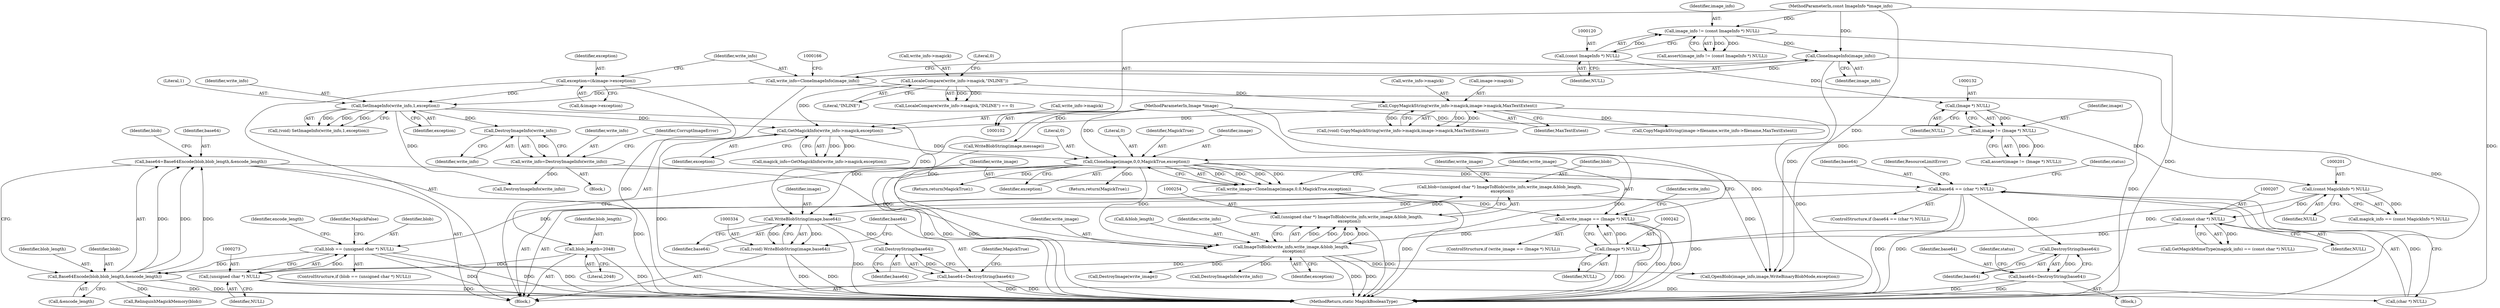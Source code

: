 digraph "0_ImageMagick_45aeda5da9eb328689afc221fa3b7dfa5cdea54d@pointer" {
"1000280" [label="(Call,base64=Base64Encode(blob,blob_length,&encode_length))"];
"1000282" [label="(Call,Base64Encode(blob,blob_length,&encode_length))"];
"1000270" [label="(Call,blob == (unsigned char *) NULL)"];
"1000251" [label="(Call,blob=(unsigned char *) ImageToBlob(write_info,write_image,&blob_length,\n    exception))"];
"1000253" [label="(Call,(unsigned char *) ImageToBlob(write_info,write_image,&blob_length,\n    exception))"];
"1000255" [label="(Call,ImageToBlob(write_info,write_image,&blob_length,\n    exception))"];
"1000167" [label="(Call,SetImageInfo(write_info,1,exception))"];
"1000161" [label="(Call,write_info=CloneImageInfo(image_info))"];
"1000163" [label="(Call,CloneImageInfo(image_info))"];
"1000117" [label="(Call,image_info != (const ImageInfo *) NULL)"];
"1000103" [label="(MethodParameterIn,const ImageInfo *image_info)"];
"1000119" [label="(Call,(const ImageInfo *) NULL)"];
"1000155" [label="(Call,exception=(&image->exception))"];
"1000210" [label="(Call,write_info=DestroyImageInfo(write_info))"];
"1000212" [label="(Call,DestroyImageInfo(write_info))"];
"1000239" [label="(Call,write_image == (Image *) NULL)"];
"1000230" [label="(Call,write_image=CloneImage(image,0,0,MagickTrue,exception))"];
"1000232" [label="(Call,CloneImage(image,0,0,MagickTrue,exception))"];
"1000129" [label="(Call,image != (Image *) NULL)"];
"1000104" [label="(MethodParameterIn,Image *image)"];
"1000131" [label="(Call,(Image *) NULL)"];
"1000191" [label="(Call,GetMagickInfo(write_info->magick,exception))"];
"1000181" [label="(Call,CopyMagickString(write_info->magick,image->magick,MaxTextExtent))"];
"1000173" [label="(Call,LocaleCompare(write_info->magick,\"INLINE\"))"];
"1000241" [label="(Call,(Image *) NULL)"];
"1000206" [label="(Call,(const char *) NULL)"];
"1000200" [label="(Call,(const MagickInfo *) NULL)"];
"1000272" [label="(Call,(unsigned char *) NULL)"];
"1000227" [label="(Call,blob_length=2048)"];
"1000294" [label="(Call,base64 == (char *) NULL)"];
"1000316" [label="(Call,DestroyString(base64))"];
"1000314" [label="(Call,base64=DestroyString(base64))"];
"1000335" [label="(Call,WriteBlobString(image,base64))"];
"1000333" [label="(Call,(void) WriteBlobString(image,base64))"];
"1000340" [label="(Call,DestroyString(base64))"];
"1000338" [label="(Call,base64=DestroyString(base64))"];
"1000219" [label="(Call,CopyMagickString(image->filename,write_info->filename,MaxTextExtent))"];
"1000253" [label="(Call,(unsigned char *) ImageToBlob(write_info,write_image,&blob_length,\n    exception))"];
"1000129" [label="(Call,image != (Image *) NULL)"];
"1000211" [label="(Identifier,write_info)"];
"1000246" [label="(Identifier,write_info)"];
"1000336" [label="(Identifier,image)"];
"1000251" [label="(Call,blob=(unsigned char *) ImageToBlob(write_info,write_image,&blob_length,\n    exception))"];
"1000119" [label="(Call,(const ImageInfo *) NULL)"];
"1000243" [label="(Identifier,NULL)"];
"1000293" [label="(ControlStructure,if (base64 == (char *) NULL))"];
"1000202" [label="(Identifier,NULL)"];
"1000339" [label="(Identifier,base64)"];
"1000208" [label="(Identifier,NULL)"];
"1000105" [label="(Block,)"];
"1000333" [label="(Call,(void) WriteBlobString(image,base64))"];
"1000167" [label="(Call,SetImageInfo(write_info,1,exception))"];
"1000263" [label="(Call,DestroyImage(write_image))"];
"1000210" [label="(Call,write_info=DestroyImageInfo(write_info))"];
"1000155" [label="(Call,exception=(&image->exception))"];
"1000296" [label="(Call,(char *) NULL)"];
"1000270" [label="(Call,blob == (unsigned char *) NULL)"];
"1000174" [label="(Call,write_info->magick)"];
"1000315" [label="(Identifier,base64)"];
"1000284" [label="(Identifier,blob_length)"];
"1000128" [label="(Call,assert(image != (Image *) NULL))"];
"1000209" [label="(Block,)"];
"1000272" [label="(Call,(unsigned char *) NULL)"];
"1000177" [label="(Literal,\"INLINE\")"];
"1000231" [label="(Identifier,write_image)"];
"1000285" [label="(Call,&encode_length)"];
"1000342" [label="(Return,return(MagickTrue);)"];
"1000343" [label="(Identifier,MagickTrue)"];
"1000257" [label="(Identifier,write_image)"];
"1000338" [label="(Call,base64=DestroyString(base64))"];
"1000179" [label="(Call,(void) CopyMagickString(write_info->magick,image->magick,MaxTextExtent))"];
"1000195" [label="(Identifier,exception)"];
"1000291" [label="(Call,RelinquishMagickMemory(blob))"];
"1000269" [label="(ControlStructure,if (blob == (unsigned char *) NULL))"];
"1000118" [label="(Identifier,image_info)"];
"1000317" [label="(Identifier,base64)"];
"1000169" [label="(Literal,1)"];
"1000294" [label="(Call,base64 == (char *) NULL)"];
"1000235" [label="(Literal,0)"];
"1000212" [label="(Call,DestroyImageInfo(write_info))"];
"1000172" [label="(Call,LocaleCompare(write_info->magick,\"INLINE\") == 0)"];
"1000283" [label="(Identifier,blob)"];
"1000288" [label="(Identifier,blob)"];
"1000276" [label="(Identifier,MagickFalse)"];
"1000173" [label="(Call,LocaleCompare(write_info->magick,\"INLINE\"))"];
"1000206" [label="(Call,(const char *) NULL)"];
"1000280" [label="(Call,base64=Base64Encode(blob,blob_length,&encode_length))"];
"1000116" [label="(Call,assert(image_info != (const ImageInfo *) NULL))"];
"1000133" [label="(Identifier,NULL)"];
"1000121" [label="(Identifier,NULL)"];
"1000335" [label="(Call,WriteBlobString(image,base64))"];
"1000314" [label="(Call,base64=DestroyString(base64))"];
"1000255" [label="(Call,ImageToBlob(write_info,write_image,&blob_length,\n    exception))"];
"1000267" [label="(Call,DestroyImageInfo(write_info))"];
"1000274" [label="(Identifier,NULL)"];
"1000130" [label="(Identifier,image)"];
"1000232" [label="(Call,CloneImage(image,0,0,MagickTrue,exception))"];
"1000271" [label="(Identifier,blob)"];
"1000165" [label="(Call,(void) SetImageInfo(write_info,1,exception))"];
"1000282" [label="(Call,Base64Encode(blob,blob_length,&encode_length))"];
"1000295" [label="(Identifier,base64)"];
"1000300" [label="(Identifier,ResourceLimitError)"];
"1000162" [label="(Identifier,write_info)"];
"1000156" [label="(Identifier,exception)"];
"1000281" [label="(Identifier,base64)"];
"1000247" [label="(Call,DestroyImageInfo(write_info))"];
"1000189" [label="(Call,magick_info=GetMagickInfo(write_info->magick,exception))"];
"1000240" [label="(Identifier,write_image)"];
"1000237" [label="(Identifier,exception)"];
"1000303" [label="(Identifier,status)"];
"1000260" [label="(Identifier,exception)"];
"1000313" [label="(Block,)"];
"1000117" [label="(Call,image_info != (const ImageInfo *) NULL)"];
"1000215" [label="(Identifier,CorruptImageError)"];
"1000252" [label="(Identifier,blob)"];
"1000168" [label="(Identifier,write_info)"];
"1000340" [label="(Call,DestroyString(base64))"];
"1000227" [label="(Call,blob_length=2048)"];
"1000191" [label="(Call,GetMagickInfo(write_info->magick,exception))"];
"1000344" [label="(MethodReturn,static MagickBooleanType)"];
"1000319" [label="(Identifier,status)"];
"1000164" [label="(Identifier,image_info)"];
"1000239" [label="(Call,write_image == (Image *) NULL)"];
"1000316" [label="(Call,DestroyString(base64))"];
"1000341" [label="(Identifier,base64)"];
"1000213" [label="(Identifier,write_info)"];
"1000170" [label="(Identifier,exception)"];
"1000161" [label="(Call,write_info=CloneImageInfo(image_info))"];
"1000200" [label="(Call,(const MagickInfo *) NULL)"];
"1000163" [label="(Call,CloneImageInfo(image_info))"];
"1000203" [label="(Call,GetMagickMimeType(magick_info) == (const char *) NULL)"];
"1000258" [label="(Call,&blob_length)"];
"1000230" [label="(Call,write_image=CloneImage(image,0,0,MagickTrue,exception))"];
"1000262" [label="(Identifier,write_image)"];
"1000103" [label="(MethodParameterIn,const ImageInfo *image_info)"];
"1000157" [label="(Call,&image->exception)"];
"1000256" [label="(Identifier,write_info)"];
"1000104" [label="(MethodParameterIn,Image *image)"];
"1000241" [label="(Call,(Image *) NULL)"];
"1000185" [label="(Call,image->magick)"];
"1000236" [label="(Identifier,MagickTrue)"];
"1000181" [label="(Call,CopyMagickString(write_info->magick,image->magick,MaxTextExtent))"];
"1000198" [label="(Call,magick_info == (const MagickInfo *) NULL)"];
"1000233" [label="(Identifier,image)"];
"1000304" [label="(Call,OpenBlob(image_info,image,WriteBinaryBlobMode,exception))"];
"1000192" [label="(Call,write_info->magick)"];
"1000188" [label="(Identifier,MaxTextExtent)"];
"1000228" [label="(Identifier,blob_length)"];
"1000330" [label="(Call,WriteBlobString(image,message))"];
"1000178" [label="(Literal,0)"];
"1000278" [label="(Identifier,encode_length)"];
"1000238" [label="(ControlStructure,if (write_image == (Image *) NULL))"];
"1000131" [label="(Call,(Image *) NULL)"];
"1000234" [label="(Literal,0)"];
"1000182" [label="(Call,write_info->magick)"];
"1000337" [label="(Identifier,base64)"];
"1000249" [label="(Return,return(MagickTrue);)"];
"1000229" [label="(Literal,2048)"];
"1000280" -> "1000105"  [label="AST: "];
"1000280" -> "1000282"  [label="CFG: "];
"1000281" -> "1000280"  [label="AST: "];
"1000282" -> "1000280"  [label="AST: "];
"1000288" -> "1000280"  [label="CFG: "];
"1000280" -> "1000344"  [label="DDG: "];
"1000282" -> "1000280"  [label="DDG: "];
"1000282" -> "1000280"  [label="DDG: "];
"1000282" -> "1000280"  [label="DDG: "];
"1000280" -> "1000294"  [label="DDG: "];
"1000282" -> "1000285"  [label="CFG: "];
"1000283" -> "1000282"  [label="AST: "];
"1000284" -> "1000282"  [label="AST: "];
"1000285" -> "1000282"  [label="AST: "];
"1000282" -> "1000344"  [label="DDG: "];
"1000282" -> "1000344"  [label="DDG: "];
"1000270" -> "1000282"  [label="DDG: "];
"1000227" -> "1000282"  [label="DDG: "];
"1000282" -> "1000291"  [label="DDG: "];
"1000270" -> "1000269"  [label="AST: "];
"1000270" -> "1000272"  [label="CFG: "];
"1000271" -> "1000270"  [label="AST: "];
"1000272" -> "1000270"  [label="AST: "];
"1000276" -> "1000270"  [label="CFG: "];
"1000278" -> "1000270"  [label="CFG: "];
"1000270" -> "1000344"  [label="DDG: "];
"1000270" -> "1000344"  [label="DDG: "];
"1000270" -> "1000344"  [label="DDG: "];
"1000251" -> "1000270"  [label="DDG: "];
"1000272" -> "1000270"  [label="DDG: "];
"1000251" -> "1000105"  [label="AST: "];
"1000251" -> "1000253"  [label="CFG: "];
"1000252" -> "1000251"  [label="AST: "];
"1000253" -> "1000251"  [label="AST: "];
"1000262" -> "1000251"  [label="CFG: "];
"1000251" -> "1000344"  [label="DDG: "];
"1000253" -> "1000251"  [label="DDG: "];
"1000253" -> "1000255"  [label="CFG: "];
"1000254" -> "1000253"  [label="AST: "];
"1000255" -> "1000253"  [label="AST: "];
"1000253" -> "1000344"  [label="DDG: "];
"1000255" -> "1000253"  [label="DDG: "];
"1000255" -> "1000253"  [label="DDG: "];
"1000255" -> "1000253"  [label="DDG: "];
"1000255" -> "1000253"  [label="DDG: "];
"1000255" -> "1000260"  [label="CFG: "];
"1000256" -> "1000255"  [label="AST: "];
"1000257" -> "1000255"  [label="AST: "];
"1000258" -> "1000255"  [label="AST: "];
"1000260" -> "1000255"  [label="AST: "];
"1000255" -> "1000344"  [label="DDG: "];
"1000255" -> "1000344"  [label="DDG: "];
"1000167" -> "1000255"  [label="DDG: "];
"1000210" -> "1000255"  [label="DDG: "];
"1000239" -> "1000255"  [label="DDG: "];
"1000232" -> "1000255"  [label="DDG: "];
"1000255" -> "1000263"  [label="DDG: "];
"1000255" -> "1000267"  [label="DDG: "];
"1000255" -> "1000304"  [label="DDG: "];
"1000167" -> "1000165"  [label="AST: "];
"1000167" -> "1000170"  [label="CFG: "];
"1000168" -> "1000167"  [label="AST: "];
"1000169" -> "1000167"  [label="AST: "];
"1000170" -> "1000167"  [label="AST: "];
"1000165" -> "1000167"  [label="CFG: "];
"1000167" -> "1000165"  [label="DDG: "];
"1000167" -> "1000165"  [label="DDG: "];
"1000167" -> "1000165"  [label="DDG: "];
"1000161" -> "1000167"  [label="DDG: "];
"1000155" -> "1000167"  [label="DDG: "];
"1000167" -> "1000191"  [label="DDG: "];
"1000167" -> "1000212"  [label="DDG: "];
"1000167" -> "1000247"  [label="DDG: "];
"1000161" -> "1000105"  [label="AST: "];
"1000161" -> "1000163"  [label="CFG: "];
"1000162" -> "1000161"  [label="AST: "];
"1000163" -> "1000161"  [label="AST: "];
"1000166" -> "1000161"  [label="CFG: "];
"1000161" -> "1000344"  [label="DDG: "];
"1000163" -> "1000161"  [label="DDG: "];
"1000163" -> "1000164"  [label="CFG: "];
"1000164" -> "1000163"  [label="AST: "];
"1000163" -> "1000344"  [label="DDG: "];
"1000117" -> "1000163"  [label="DDG: "];
"1000103" -> "1000163"  [label="DDG: "];
"1000163" -> "1000304"  [label="DDG: "];
"1000117" -> "1000116"  [label="AST: "];
"1000117" -> "1000119"  [label="CFG: "];
"1000118" -> "1000117"  [label="AST: "];
"1000119" -> "1000117"  [label="AST: "];
"1000116" -> "1000117"  [label="CFG: "];
"1000117" -> "1000344"  [label="DDG: "];
"1000117" -> "1000116"  [label="DDG: "];
"1000117" -> "1000116"  [label="DDG: "];
"1000103" -> "1000117"  [label="DDG: "];
"1000119" -> "1000117"  [label="DDG: "];
"1000103" -> "1000102"  [label="AST: "];
"1000103" -> "1000344"  [label="DDG: "];
"1000103" -> "1000304"  [label="DDG: "];
"1000119" -> "1000121"  [label="CFG: "];
"1000120" -> "1000119"  [label="AST: "];
"1000121" -> "1000119"  [label="AST: "];
"1000119" -> "1000131"  [label="DDG: "];
"1000155" -> "1000105"  [label="AST: "];
"1000155" -> "1000157"  [label="CFG: "];
"1000156" -> "1000155"  [label="AST: "];
"1000157" -> "1000155"  [label="AST: "];
"1000162" -> "1000155"  [label="CFG: "];
"1000155" -> "1000344"  [label="DDG: "];
"1000210" -> "1000209"  [label="AST: "];
"1000210" -> "1000212"  [label="CFG: "];
"1000211" -> "1000210"  [label="AST: "];
"1000212" -> "1000210"  [label="AST: "];
"1000215" -> "1000210"  [label="CFG: "];
"1000212" -> "1000210"  [label="DDG: "];
"1000210" -> "1000247"  [label="DDG: "];
"1000212" -> "1000213"  [label="CFG: "];
"1000213" -> "1000212"  [label="AST: "];
"1000239" -> "1000238"  [label="AST: "];
"1000239" -> "1000241"  [label="CFG: "];
"1000240" -> "1000239"  [label="AST: "];
"1000241" -> "1000239"  [label="AST: "];
"1000246" -> "1000239"  [label="CFG: "];
"1000252" -> "1000239"  [label="CFG: "];
"1000239" -> "1000344"  [label="DDG: "];
"1000239" -> "1000344"  [label="DDG: "];
"1000239" -> "1000344"  [label="DDG: "];
"1000230" -> "1000239"  [label="DDG: "];
"1000241" -> "1000239"  [label="DDG: "];
"1000230" -> "1000105"  [label="AST: "];
"1000230" -> "1000232"  [label="CFG: "];
"1000231" -> "1000230"  [label="AST: "];
"1000232" -> "1000230"  [label="AST: "];
"1000240" -> "1000230"  [label="CFG: "];
"1000230" -> "1000344"  [label="DDG: "];
"1000232" -> "1000230"  [label="DDG: "];
"1000232" -> "1000230"  [label="DDG: "];
"1000232" -> "1000230"  [label="DDG: "];
"1000232" -> "1000230"  [label="DDG: "];
"1000232" -> "1000237"  [label="CFG: "];
"1000233" -> "1000232"  [label="AST: "];
"1000234" -> "1000232"  [label="AST: "];
"1000235" -> "1000232"  [label="AST: "];
"1000236" -> "1000232"  [label="AST: "];
"1000237" -> "1000232"  [label="AST: "];
"1000232" -> "1000344"  [label="DDG: "];
"1000232" -> "1000344"  [label="DDG: "];
"1000232" -> "1000344"  [label="DDG: "];
"1000129" -> "1000232"  [label="DDG: "];
"1000104" -> "1000232"  [label="DDG: "];
"1000191" -> "1000232"  [label="DDG: "];
"1000232" -> "1000249"  [label="DDG: "];
"1000232" -> "1000304"  [label="DDG: "];
"1000232" -> "1000342"  [label="DDG: "];
"1000129" -> "1000128"  [label="AST: "];
"1000129" -> "1000131"  [label="CFG: "];
"1000130" -> "1000129"  [label="AST: "];
"1000131" -> "1000129"  [label="AST: "];
"1000128" -> "1000129"  [label="CFG: "];
"1000129" -> "1000128"  [label="DDG: "];
"1000129" -> "1000128"  [label="DDG: "];
"1000104" -> "1000129"  [label="DDG: "];
"1000131" -> "1000129"  [label="DDG: "];
"1000104" -> "1000102"  [label="AST: "];
"1000104" -> "1000344"  [label="DDG: "];
"1000104" -> "1000304"  [label="DDG: "];
"1000104" -> "1000330"  [label="DDG: "];
"1000104" -> "1000335"  [label="DDG: "];
"1000131" -> "1000133"  [label="CFG: "];
"1000132" -> "1000131"  [label="AST: "];
"1000133" -> "1000131"  [label="AST: "];
"1000131" -> "1000200"  [label="DDG: "];
"1000191" -> "1000189"  [label="AST: "];
"1000191" -> "1000195"  [label="CFG: "];
"1000192" -> "1000191"  [label="AST: "];
"1000195" -> "1000191"  [label="AST: "];
"1000189" -> "1000191"  [label="CFG: "];
"1000191" -> "1000344"  [label="DDG: "];
"1000191" -> "1000189"  [label="DDG: "];
"1000191" -> "1000189"  [label="DDG: "];
"1000181" -> "1000191"  [label="DDG: "];
"1000173" -> "1000191"  [label="DDG: "];
"1000181" -> "1000179"  [label="AST: "];
"1000181" -> "1000188"  [label="CFG: "];
"1000182" -> "1000181"  [label="AST: "];
"1000185" -> "1000181"  [label="AST: "];
"1000188" -> "1000181"  [label="AST: "];
"1000179" -> "1000181"  [label="CFG: "];
"1000181" -> "1000344"  [label="DDG: "];
"1000181" -> "1000179"  [label="DDG: "];
"1000181" -> "1000179"  [label="DDG: "];
"1000181" -> "1000179"  [label="DDG: "];
"1000173" -> "1000181"  [label="DDG: "];
"1000181" -> "1000219"  [label="DDG: "];
"1000173" -> "1000172"  [label="AST: "];
"1000173" -> "1000177"  [label="CFG: "];
"1000174" -> "1000173"  [label="AST: "];
"1000177" -> "1000173"  [label="AST: "];
"1000178" -> "1000173"  [label="CFG: "];
"1000173" -> "1000172"  [label="DDG: "];
"1000173" -> "1000172"  [label="DDG: "];
"1000241" -> "1000243"  [label="CFG: "];
"1000242" -> "1000241"  [label="AST: "];
"1000243" -> "1000241"  [label="AST: "];
"1000241" -> "1000344"  [label="DDG: "];
"1000206" -> "1000241"  [label="DDG: "];
"1000200" -> "1000241"  [label="DDG: "];
"1000241" -> "1000272"  [label="DDG: "];
"1000206" -> "1000203"  [label="AST: "];
"1000206" -> "1000208"  [label="CFG: "];
"1000207" -> "1000206"  [label="AST: "];
"1000208" -> "1000206"  [label="AST: "];
"1000203" -> "1000206"  [label="CFG: "];
"1000206" -> "1000203"  [label="DDG: "];
"1000200" -> "1000206"  [label="DDG: "];
"1000200" -> "1000198"  [label="AST: "];
"1000200" -> "1000202"  [label="CFG: "];
"1000201" -> "1000200"  [label="AST: "];
"1000202" -> "1000200"  [label="AST: "];
"1000198" -> "1000200"  [label="CFG: "];
"1000200" -> "1000198"  [label="DDG: "];
"1000272" -> "1000274"  [label="CFG: "];
"1000273" -> "1000272"  [label="AST: "];
"1000274" -> "1000272"  [label="AST: "];
"1000272" -> "1000344"  [label="DDG: "];
"1000272" -> "1000296"  [label="DDG: "];
"1000227" -> "1000105"  [label="AST: "];
"1000227" -> "1000229"  [label="CFG: "];
"1000228" -> "1000227"  [label="AST: "];
"1000229" -> "1000227"  [label="AST: "];
"1000231" -> "1000227"  [label="CFG: "];
"1000227" -> "1000344"  [label="DDG: "];
"1000294" -> "1000293"  [label="AST: "];
"1000294" -> "1000296"  [label="CFG: "];
"1000295" -> "1000294"  [label="AST: "];
"1000296" -> "1000294"  [label="AST: "];
"1000300" -> "1000294"  [label="CFG: "];
"1000303" -> "1000294"  [label="CFG: "];
"1000294" -> "1000344"  [label="DDG: "];
"1000294" -> "1000344"  [label="DDG: "];
"1000296" -> "1000294"  [label="DDG: "];
"1000294" -> "1000316"  [label="DDG: "];
"1000294" -> "1000335"  [label="DDG: "];
"1000316" -> "1000314"  [label="AST: "];
"1000316" -> "1000317"  [label="CFG: "];
"1000317" -> "1000316"  [label="AST: "];
"1000314" -> "1000316"  [label="CFG: "];
"1000316" -> "1000314"  [label="DDG: "];
"1000314" -> "1000313"  [label="AST: "];
"1000315" -> "1000314"  [label="AST: "];
"1000319" -> "1000314"  [label="CFG: "];
"1000314" -> "1000344"  [label="DDG: "];
"1000314" -> "1000344"  [label="DDG: "];
"1000335" -> "1000333"  [label="AST: "];
"1000335" -> "1000337"  [label="CFG: "];
"1000336" -> "1000335"  [label="AST: "];
"1000337" -> "1000335"  [label="AST: "];
"1000333" -> "1000335"  [label="CFG: "];
"1000335" -> "1000344"  [label="DDG: "];
"1000335" -> "1000333"  [label="DDG: "];
"1000335" -> "1000333"  [label="DDG: "];
"1000330" -> "1000335"  [label="DDG: "];
"1000335" -> "1000340"  [label="DDG: "];
"1000333" -> "1000105"  [label="AST: "];
"1000334" -> "1000333"  [label="AST: "];
"1000339" -> "1000333"  [label="CFG: "];
"1000333" -> "1000344"  [label="DDG: "];
"1000333" -> "1000344"  [label="DDG: "];
"1000340" -> "1000338"  [label="AST: "];
"1000340" -> "1000341"  [label="CFG: "];
"1000341" -> "1000340"  [label="AST: "];
"1000338" -> "1000340"  [label="CFG: "];
"1000340" -> "1000338"  [label="DDG: "];
"1000338" -> "1000105"  [label="AST: "];
"1000339" -> "1000338"  [label="AST: "];
"1000343" -> "1000338"  [label="CFG: "];
"1000338" -> "1000344"  [label="DDG: "];
"1000338" -> "1000344"  [label="DDG: "];
}

